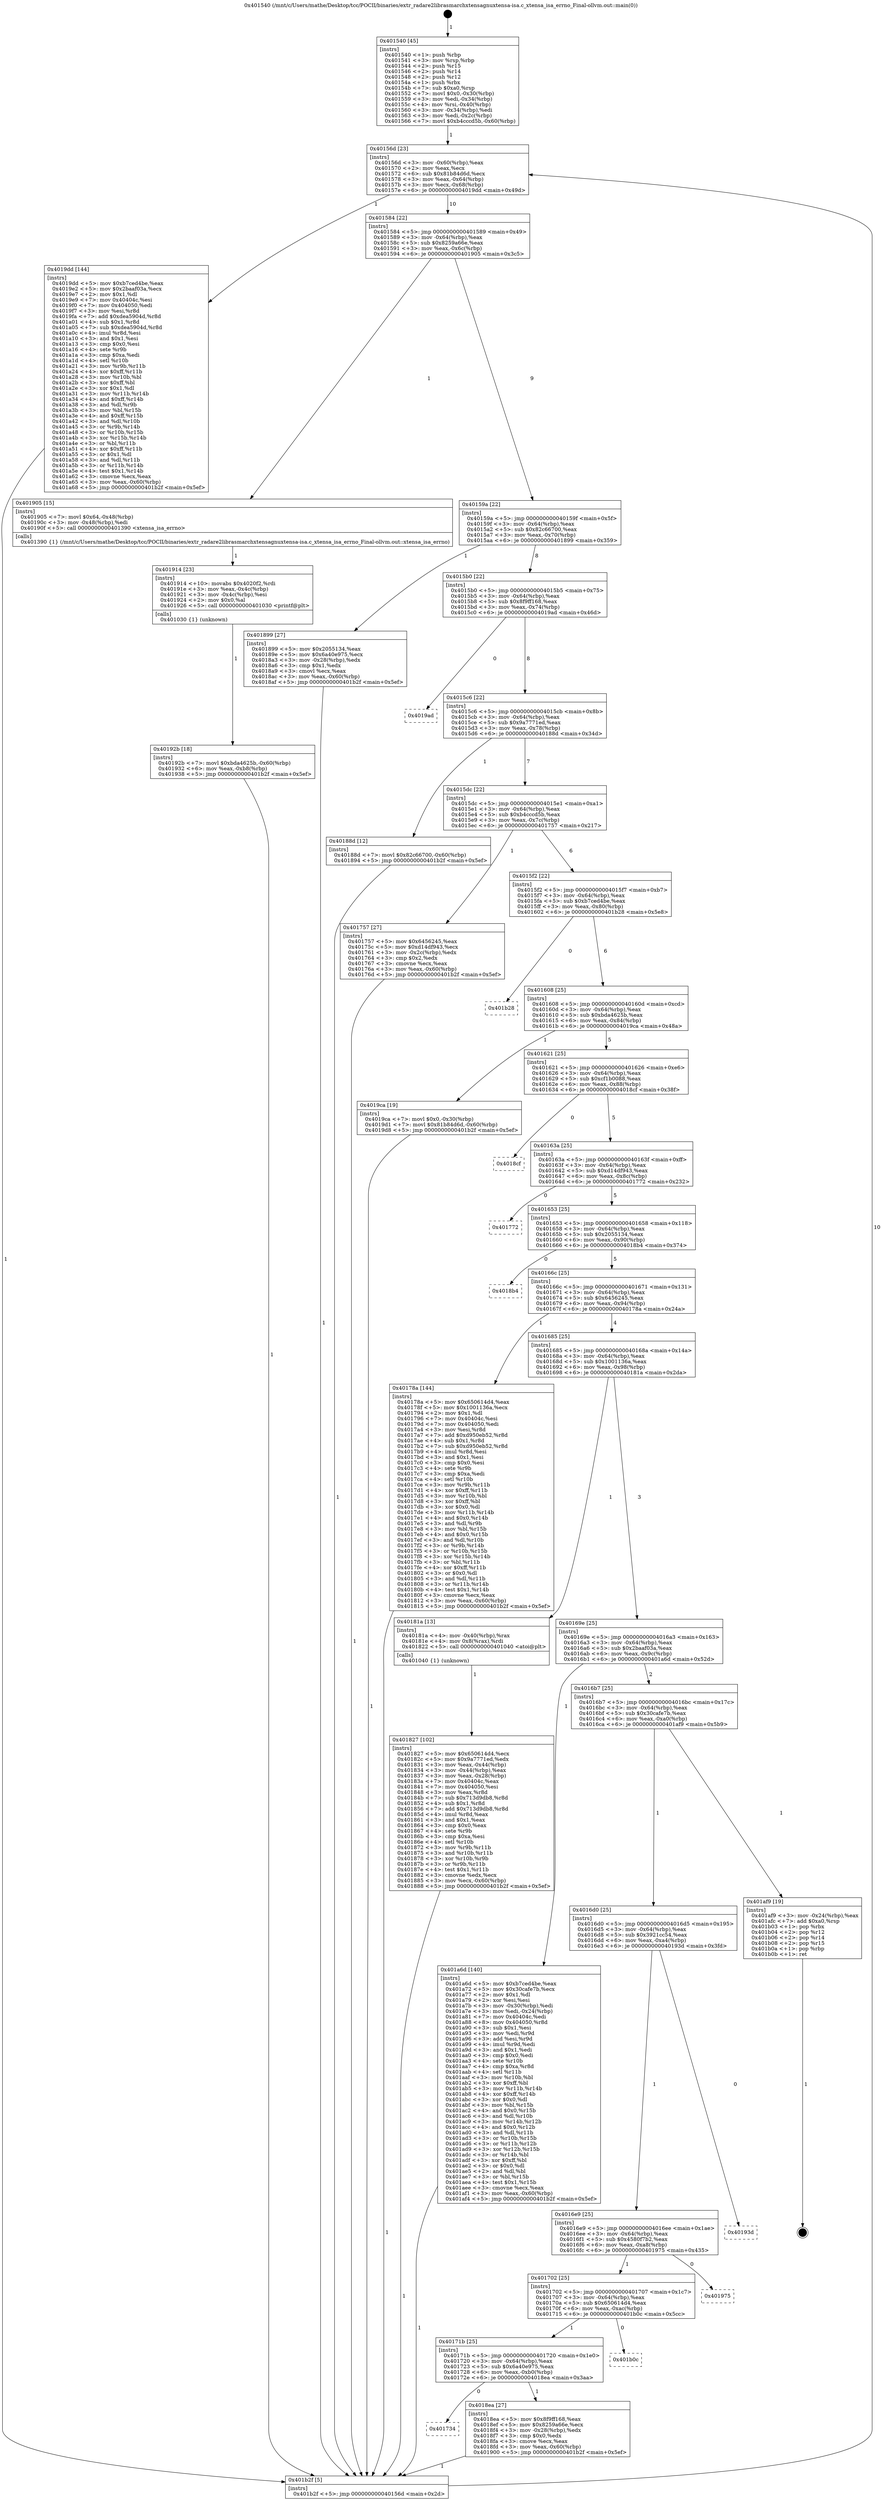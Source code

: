 digraph "0x401540" {
  label = "0x401540 (/mnt/c/Users/mathe/Desktop/tcc/POCII/binaries/extr_radare2librasmarchxtensagnuxtensa-isa.c_xtensa_isa_errno_Final-ollvm.out::main(0))"
  labelloc = "t"
  node[shape=record]

  Entry [label="",width=0.3,height=0.3,shape=circle,fillcolor=black,style=filled]
  "0x40156d" [label="{
     0x40156d [23]\l
     | [instrs]\l
     &nbsp;&nbsp;0x40156d \<+3\>: mov -0x60(%rbp),%eax\l
     &nbsp;&nbsp;0x401570 \<+2\>: mov %eax,%ecx\l
     &nbsp;&nbsp;0x401572 \<+6\>: sub $0x81b84d6d,%ecx\l
     &nbsp;&nbsp;0x401578 \<+3\>: mov %eax,-0x64(%rbp)\l
     &nbsp;&nbsp;0x40157b \<+3\>: mov %ecx,-0x68(%rbp)\l
     &nbsp;&nbsp;0x40157e \<+6\>: je 00000000004019dd \<main+0x49d\>\l
  }"]
  "0x4019dd" [label="{
     0x4019dd [144]\l
     | [instrs]\l
     &nbsp;&nbsp;0x4019dd \<+5\>: mov $0xb7ced4be,%eax\l
     &nbsp;&nbsp;0x4019e2 \<+5\>: mov $0x2baaf03a,%ecx\l
     &nbsp;&nbsp;0x4019e7 \<+2\>: mov $0x1,%dl\l
     &nbsp;&nbsp;0x4019e9 \<+7\>: mov 0x40404c,%esi\l
     &nbsp;&nbsp;0x4019f0 \<+7\>: mov 0x404050,%edi\l
     &nbsp;&nbsp;0x4019f7 \<+3\>: mov %esi,%r8d\l
     &nbsp;&nbsp;0x4019fa \<+7\>: add $0xdea5904d,%r8d\l
     &nbsp;&nbsp;0x401a01 \<+4\>: sub $0x1,%r8d\l
     &nbsp;&nbsp;0x401a05 \<+7\>: sub $0xdea5904d,%r8d\l
     &nbsp;&nbsp;0x401a0c \<+4\>: imul %r8d,%esi\l
     &nbsp;&nbsp;0x401a10 \<+3\>: and $0x1,%esi\l
     &nbsp;&nbsp;0x401a13 \<+3\>: cmp $0x0,%esi\l
     &nbsp;&nbsp;0x401a16 \<+4\>: sete %r9b\l
     &nbsp;&nbsp;0x401a1a \<+3\>: cmp $0xa,%edi\l
     &nbsp;&nbsp;0x401a1d \<+4\>: setl %r10b\l
     &nbsp;&nbsp;0x401a21 \<+3\>: mov %r9b,%r11b\l
     &nbsp;&nbsp;0x401a24 \<+4\>: xor $0xff,%r11b\l
     &nbsp;&nbsp;0x401a28 \<+3\>: mov %r10b,%bl\l
     &nbsp;&nbsp;0x401a2b \<+3\>: xor $0xff,%bl\l
     &nbsp;&nbsp;0x401a2e \<+3\>: xor $0x1,%dl\l
     &nbsp;&nbsp;0x401a31 \<+3\>: mov %r11b,%r14b\l
     &nbsp;&nbsp;0x401a34 \<+4\>: and $0xff,%r14b\l
     &nbsp;&nbsp;0x401a38 \<+3\>: and %dl,%r9b\l
     &nbsp;&nbsp;0x401a3b \<+3\>: mov %bl,%r15b\l
     &nbsp;&nbsp;0x401a3e \<+4\>: and $0xff,%r15b\l
     &nbsp;&nbsp;0x401a42 \<+3\>: and %dl,%r10b\l
     &nbsp;&nbsp;0x401a45 \<+3\>: or %r9b,%r14b\l
     &nbsp;&nbsp;0x401a48 \<+3\>: or %r10b,%r15b\l
     &nbsp;&nbsp;0x401a4b \<+3\>: xor %r15b,%r14b\l
     &nbsp;&nbsp;0x401a4e \<+3\>: or %bl,%r11b\l
     &nbsp;&nbsp;0x401a51 \<+4\>: xor $0xff,%r11b\l
     &nbsp;&nbsp;0x401a55 \<+3\>: or $0x1,%dl\l
     &nbsp;&nbsp;0x401a58 \<+3\>: and %dl,%r11b\l
     &nbsp;&nbsp;0x401a5b \<+3\>: or %r11b,%r14b\l
     &nbsp;&nbsp;0x401a5e \<+4\>: test $0x1,%r14b\l
     &nbsp;&nbsp;0x401a62 \<+3\>: cmovne %ecx,%eax\l
     &nbsp;&nbsp;0x401a65 \<+3\>: mov %eax,-0x60(%rbp)\l
     &nbsp;&nbsp;0x401a68 \<+5\>: jmp 0000000000401b2f \<main+0x5ef\>\l
  }"]
  "0x401584" [label="{
     0x401584 [22]\l
     | [instrs]\l
     &nbsp;&nbsp;0x401584 \<+5\>: jmp 0000000000401589 \<main+0x49\>\l
     &nbsp;&nbsp;0x401589 \<+3\>: mov -0x64(%rbp),%eax\l
     &nbsp;&nbsp;0x40158c \<+5\>: sub $0x8259a66e,%eax\l
     &nbsp;&nbsp;0x401591 \<+3\>: mov %eax,-0x6c(%rbp)\l
     &nbsp;&nbsp;0x401594 \<+6\>: je 0000000000401905 \<main+0x3c5\>\l
  }"]
  Exit [label="",width=0.3,height=0.3,shape=circle,fillcolor=black,style=filled,peripheries=2]
  "0x401905" [label="{
     0x401905 [15]\l
     | [instrs]\l
     &nbsp;&nbsp;0x401905 \<+7\>: movl $0x64,-0x48(%rbp)\l
     &nbsp;&nbsp;0x40190c \<+3\>: mov -0x48(%rbp),%edi\l
     &nbsp;&nbsp;0x40190f \<+5\>: call 0000000000401390 \<xtensa_isa_errno\>\l
     | [calls]\l
     &nbsp;&nbsp;0x401390 \{1\} (/mnt/c/Users/mathe/Desktop/tcc/POCII/binaries/extr_radare2librasmarchxtensagnuxtensa-isa.c_xtensa_isa_errno_Final-ollvm.out::xtensa_isa_errno)\l
  }"]
  "0x40159a" [label="{
     0x40159a [22]\l
     | [instrs]\l
     &nbsp;&nbsp;0x40159a \<+5\>: jmp 000000000040159f \<main+0x5f\>\l
     &nbsp;&nbsp;0x40159f \<+3\>: mov -0x64(%rbp),%eax\l
     &nbsp;&nbsp;0x4015a2 \<+5\>: sub $0x82c66700,%eax\l
     &nbsp;&nbsp;0x4015a7 \<+3\>: mov %eax,-0x70(%rbp)\l
     &nbsp;&nbsp;0x4015aa \<+6\>: je 0000000000401899 \<main+0x359\>\l
  }"]
  "0x40192b" [label="{
     0x40192b [18]\l
     | [instrs]\l
     &nbsp;&nbsp;0x40192b \<+7\>: movl $0xbda4625b,-0x60(%rbp)\l
     &nbsp;&nbsp;0x401932 \<+6\>: mov %eax,-0xb8(%rbp)\l
     &nbsp;&nbsp;0x401938 \<+5\>: jmp 0000000000401b2f \<main+0x5ef\>\l
  }"]
  "0x401899" [label="{
     0x401899 [27]\l
     | [instrs]\l
     &nbsp;&nbsp;0x401899 \<+5\>: mov $0x2055134,%eax\l
     &nbsp;&nbsp;0x40189e \<+5\>: mov $0x6a40e975,%ecx\l
     &nbsp;&nbsp;0x4018a3 \<+3\>: mov -0x28(%rbp),%edx\l
     &nbsp;&nbsp;0x4018a6 \<+3\>: cmp $0x1,%edx\l
     &nbsp;&nbsp;0x4018a9 \<+3\>: cmovl %ecx,%eax\l
     &nbsp;&nbsp;0x4018ac \<+3\>: mov %eax,-0x60(%rbp)\l
     &nbsp;&nbsp;0x4018af \<+5\>: jmp 0000000000401b2f \<main+0x5ef\>\l
  }"]
  "0x4015b0" [label="{
     0x4015b0 [22]\l
     | [instrs]\l
     &nbsp;&nbsp;0x4015b0 \<+5\>: jmp 00000000004015b5 \<main+0x75\>\l
     &nbsp;&nbsp;0x4015b5 \<+3\>: mov -0x64(%rbp),%eax\l
     &nbsp;&nbsp;0x4015b8 \<+5\>: sub $0x8f9ff168,%eax\l
     &nbsp;&nbsp;0x4015bd \<+3\>: mov %eax,-0x74(%rbp)\l
     &nbsp;&nbsp;0x4015c0 \<+6\>: je 00000000004019ad \<main+0x46d\>\l
  }"]
  "0x401914" [label="{
     0x401914 [23]\l
     | [instrs]\l
     &nbsp;&nbsp;0x401914 \<+10\>: movabs $0x4020f2,%rdi\l
     &nbsp;&nbsp;0x40191e \<+3\>: mov %eax,-0x4c(%rbp)\l
     &nbsp;&nbsp;0x401921 \<+3\>: mov -0x4c(%rbp),%esi\l
     &nbsp;&nbsp;0x401924 \<+2\>: mov $0x0,%al\l
     &nbsp;&nbsp;0x401926 \<+5\>: call 0000000000401030 \<printf@plt\>\l
     | [calls]\l
     &nbsp;&nbsp;0x401030 \{1\} (unknown)\l
  }"]
  "0x4019ad" [label="{
     0x4019ad\l
  }", style=dashed]
  "0x4015c6" [label="{
     0x4015c6 [22]\l
     | [instrs]\l
     &nbsp;&nbsp;0x4015c6 \<+5\>: jmp 00000000004015cb \<main+0x8b\>\l
     &nbsp;&nbsp;0x4015cb \<+3\>: mov -0x64(%rbp),%eax\l
     &nbsp;&nbsp;0x4015ce \<+5\>: sub $0x9a7771ed,%eax\l
     &nbsp;&nbsp;0x4015d3 \<+3\>: mov %eax,-0x78(%rbp)\l
     &nbsp;&nbsp;0x4015d6 \<+6\>: je 000000000040188d \<main+0x34d\>\l
  }"]
  "0x401734" [label="{
     0x401734\l
  }", style=dashed]
  "0x40188d" [label="{
     0x40188d [12]\l
     | [instrs]\l
     &nbsp;&nbsp;0x40188d \<+7\>: movl $0x82c66700,-0x60(%rbp)\l
     &nbsp;&nbsp;0x401894 \<+5\>: jmp 0000000000401b2f \<main+0x5ef\>\l
  }"]
  "0x4015dc" [label="{
     0x4015dc [22]\l
     | [instrs]\l
     &nbsp;&nbsp;0x4015dc \<+5\>: jmp 00000000004015e1 \<main+0xa1\>\l
     &nbsp;&nbsp;0x4015e1 \<+3\>: mov -0x64(%rbp),%eax\l
     &nbsp;&nbsp;0x4015e4 \<+5\>: sub $0xb4cccd5b,%eax\l
     &nbsp;&nbsp;0x4015e9 \<+3\>: mov %eax,-0x7c(%rbp)\l
     &nbsp;&nbsp;0x4015ec \<+6\>: je 0000000000401757 \<main+0x217\>\l
  }"]
  "0x4018ea" [label="{
     0x4018ea [27]\l
     | [instrs]\l
     &nbsp;&nbsp;0x4018ea \<+5\>: mov $0x8f9ff168,%eax\l
     &nbsp;&nbsp;0x4018ef \<+5\>: mov $0x8259a66e,%ecx\l
     &nbsp;&nbsp;0x4018f4 \<+3\>: mov -0x28(%rbp),%edx\l
     &nbsp;&nbsp;0x4018f7 \<+3\>: cmp $0x0,%edx\l
     &nbsp;&nbsp;0x4018fa \<+3\>: cmove %ecx,%eax\l
     &nbsp;&nbsp;0x4018fd \<+3\>: mov %eax,-0x60(%rbp)\l
     &nbsp;&nbsp;0x401900 \<+5\>: jmp 0000000000401b2f \<main+0x5ef\>\l
  }"]
  "0x401757" [label="{
     0x401757 [27]\l
     | [instrs]\l
     &nbsp;&nbsp;0x401757 \<+5\>: mov $0x6456245,%eax\l
     &nbsp;&nbsp;0x40175c \<+5\>: mov $0xd14df943,%ecx\l
     &nbsp;&nbsp;0x401761 \<+3\>: mov -0x2c(%rbp),%edx\l
     &nbsp;&nbsp;0x401764 \<+3\>: cmp $0x2,%edx\l
     &nbsp;&nbsp;0x401767 \<+3\>: cmovne %ecx,%eax\l
     &nbsp;&nbsp;0x40176a \<+3\>: mov %eax,-0x60(%rbp)\l
     &nbsp;&nbsp;0x40176d \<+5\>: jmp 0000000000401b2f \<main+0x5ef\>\l
  }"]
  "0x4015f2" [label="{
     0x4015f2 [22]\l
     | [instrs]\l
     &nbsp;&nbsp;0x4015f2 \<+5\>: jmp 00000000004015f7 \<main+0xb7\>\l
     &nbsp;&nbsp;0x4015f7 \<+3\>: mov -0x64(%rbp),%eax\l
     &nbsp;&nbsp;0x4015fa \<+5\>: sub $0xb7ced4be,%eax\l
     &nbsp;&nbsp;0x4015ff \<+3\>: mov %eax,-0x80(%rbp)\l
     &nbsp;&nbsp;0x401602 \<+6\>: je 0000000000401b28 \<main+0x5e8\>\l
  }"]
  "0x401b2f" [label="{
     0x401b2f [5]\l
     | [instrs]\l
     &nbsp;&nbsp;0x401b2f \<+5\>: jmp 000000000040156d \<main+0x2d\>\l
  }"]
  "0x401540" [label="{
     0x401540 [45]\l
     | [instrs]\l
     &nbsp;&nbsp;0x401540 \<+1\>: push %rbp\l
     &nbsp;&nbsp;0x401541 \<+3\>: mov %rsp,%rbp\l
     &nbsp;&nbsp;0x401544 \<+2\>: push %r15\l
     &nbsp;&nbsp;0x401546 \<+2\>: push %r14\l
     &nbsp;&nbsp;0x401548 \<+2\>: push %r12\l
     &nbsp;&nbsp;0x40154a \<+1\>: push %rbx\l
     &nbsp;&nbsp;0x40154b \<+7\>: sub $0xa0,%rsp\l
     &nbsp;&nbsp;0x401552 \<+7\>: movl $0x0,-0x30(%rbp)\l
     &nbsp;&nbsp;0x401559 \<+3\>: mov %edi,-0x34(%rbp)\l
     &nbsp;&nbsp;0x40155c \<+4\>: mov %rsi,-0x40(%rbp)\l
     &nbsp;&nbsp;0x401560 \<+3\>: mov -0x34(%rbp),%edi\l
     &nbsp;&nbsp;0x401563 \<+3\>: mov %edi,-0x2c(%rbp)\l
     &nbsp;&nbsp;0x401566 \<+7\>: movl $0xb4cccd5b,-0x60(%rbp)\l
  }"]
  "0x40171b" [label="{
     0x40171b [25]\l
     | [instrs]\l
     &nbsp;&nbsp;0x40171b \<+5\>: jmp 0000000000401720 \<main+0x1e0\>\l
     &nbsp;&nbsp;0x401720 \<+3\>: mov -0x64(%rbp),%eax\l
     &nbsp;&nbsp;0x401723 \<+5\>: sub $0x6a40e975,%eax\l
     &nbsp;&nbsp;0x401728 \<+6\>: mov %eax,-0xb0(%rbp)\l
     &nbsp;&nbsp;0x40172e \<+6\>: je 00000000004018ea \<main+0x3aa\>\l
  }"]
  "0x401b28" [label="{
     0x401b28\l
  }", style=dashed]
  "0x401608" [label="{
     0x401608 [25]\l
     | [instrs]\l
     &nbsp;&nbsp;0x401608 \<+5\>: jmp 000000000040160d \<main+0xcd\>\l
     &nbsp;&nbsp;0x40160d \<+3\>: mov -0x64(%rbp),%eax\l
     &nbsp;&nbsp;0x401610 \<+5\>: sub $0xbda4625b,%eax\l
     &nbsp;&nbsp;0x401615 \<+6\>: mov %eax,-0x84(%rbp)\l
     &nbsp;&nbsp;0x40161b \<+6\>: je 00000000004019ca \<main+0x48a\>\l
  }"]
  "0x401b0c" [label="{
     0x401b0c\l
  }", style=dashed]
  "0x4019ca" [label="{
     0x4019ca [19]\l
     | [instrs]\l
     &nbsp;&nbsp;0x4019ca \<+7\>: movl $0x0,-0x30(%rbp)\l
     &nbsp;&nbsp;0x4019d1 \<+7\>: movl $0x81b84d6d,-0x60(%rbp)\l
     &nbsp;&nbsp;0x4019d8 \<+5\>: jmp 0000000000401b2f \<main+0x5ef\>\l
  }"]
  "0x401621" [label="{
     0x401621 [25]\l
     | [instrs]\l
     &nbsp;&nbsp;0x401621 \<+5\>: jmp 0000000000401626 \<main+0xe6\>\l
     &nbsp;&nbsp;0x401626 \<+3\>: mov -0x64(%rbp),%eax\l
     &nbsp;&nbsp;0x401629 \<+5\>: sub $0xcf1b0088,%eax\l
     &nbsp;&nbsp;0x40162e \<+6\>: mov %eax,-0x88(%rbp)\l
     &nbsp;&nbsp;0x401634 \<+6\>: je 00000000004018cf \<main+0x38f\>\l
  }"]
  "0x401702" [label="{
     0x401702 [25]\l
     | [instrs]\l
     &nbsp;&nbsp;0x401702 \<+5\>: jmp 0000000000401707 \<main+0x1c7\>\l
     &nbsp;&nbsp;0x401707 \<+3\>: mov -0x64(%rbp),%eax\l
     &nbsp;&nbsp;0x40170a \<+5\>: sub $0x650614d4,%eax\l
     &nbsp;&nbsp;0x40170f \<+6\>: mov %eax,-0xac(%rbp)\l
     &nbsp;&nbsp;0x401715 \<+6\>: je 0000000000401b0c \<main+0x5cc\>\l
  }"]
  "0x4018cf" [label="{
     0x4018cf\l
  }", style=dashed]
  "0x40163a" [label="{
     0x40163a [25]\l
     | [instrs]\l
     &nbsp;&nbsp;0x40163a \<+5\>: jmp 000000000040163f \<main+0xff\>\l
     &nbsp;&nbsp;0x40163f \<+3\>: mov -0x64(%rbp),%eax\l
     &nbsp;&nbsp;0x401642 \<+5\>: sub $0xd14df943,%eax\l
     &nbsp;&nbsp;0x401647 \<+6\>: mov %eax,-0x8c(%rbp)\l
     &nbsp;&nbsp;0x40164d \<+6\>: je 0000000000401772 \<main+0x232\>\l
  }"]
  "0x401975" [label="{
     0x401975\l
  }", style=dashed]
  "0x401772" [label="{
     0x401772\l
  }", style=dashed]
  "0x401653" [label="{
     0x401653 [25]\l
     | [instrs]\l
     &nbsp;&nbsp;0x401653 \<+5\>: jmp 0000000000401658 \<main+0x118\>\l
     &nbsp;&nbsp;0x401658 \<+3\>: mov -0x64(%rbp),%eax\l
     &nbsp;&nbsp;0x40165b \<+5\>: sub $0x2055134,%eax\l
     &nbsp;&nbsp;0x401660 \<+6\>: mov %eax,-0x90(%rbp)\l
     &nbsp;&nbsp;0x401666 \<+6\>: je 00000000004018b4 \<main+0x374\>\l
  }"]
  "0x4016e9" [label="{
     0x4016e9 [25]\l
     | [instrs]\l
     &nbsp;&nbsp;0x4016e9 \<+5\>: jmp 00000000004016ee \<main+0x1ae\>\l
     &nbsp;&nbsp;0x4016ee \<+3\>: mov -0x64(%rbp),%eax\l
     &nbsp;&nbsp;0x4016f1 \<+5\>: sub $0x4580f7b2,%eax\l
     &nbsp;&nbsp;0x4016f6 \<+6\>: mov %eax,-0xa8(%rbp)\l
     &nbsp;&nbsp;0x4016fc \<+6\>: je 0000000000401975 \<main+0x435\>\l
  }"]
  "0x4018b4" [label="{
     0x4018b4\l
  }", style=dashed]
  "0x40166c" [label="{
     0x40166c [25]\l
     | [instrs]\l
     &nbsp;&nbsp;0x40166c \<+5\>: jmp 0000000000401671 \<main+0x131\>\l
     &nbsp;&nbsp;0x401671 \<+3\>: mov -0x64(%rbp),%eax\l
     &nbsp;&nbsp;0x401674 \<+5\>: sub $0x6456245,%eax\l
     &nbsp;&nbsp;0x401679 \<+6\>: mov %eax,-0x94(%rbp)\l
     &nbsp;&nbsp;0x40167f \<+6\>: je 000000000040178a \<main+0x24a\>\l
  }"]
  "0x40193d" [label="{
     0x40193d\l
  }", style=dashed]
  "0x40178a" [label="{
     0x40178a [144]\l
     | [instrs]\l
     &nbsp;&nbsp;0x40178a \<+5\>: mov $0x650614d4,%eax\l
     &nbsp;&nbsp;0x40178f \<+5\>: mov $0x1001136a,%ecx\l
     &nbsp;&nbsp;0x401794 \<+2\>: mov $0x1,%dl\l
     &nbsp;&nbsp;0x401796 \<+7\>: mov 0x40404c,%esi\l
     &nbsp;&nbsp;0x40179d \<+7\>: mov 0x404050,%edi\l
     &nbsp;&nbsp;0x4017a4 \<+3\>: mov %esi,%r8d\l
     &nbsp;&nbsp;0x4017a7 \<+7\>: add $0xd950eb52,%r8d\l
     &nbsp;&nbsp;0x4017ae \<+4\>: sub $0x1,%r8d\l
     &nbsp;&nbsp;0x4017b2 \<+7\>: sub $0xd950eb52,%r8d\l
     &nbsp;&nbsp;0x4017b9 \<+4\>: imul %r8d,%esi\l
     &nbsp;&nbsp;0x4017bd \<+3\>: and $0x1,%esi\l
     &nbsp;&nbsp;0x4017c0 \<+3\>: cmp $0x0,%esi\l
     &nbsp;&nbsp;0x4017c3 \<+4\>: sete %r9b\l
     &nbsp;&nbsp;0x4017c7 \<+3\>: cmp $0xa,%edi\l
     &nbsp;&nbsp;0x4017ca \<+4\>: setl %r10b\l
     &nbsp;&nbsp;0x4017ce \<+3\>: mov %r9b,%r11b\l
     &nbsp;&nbsp;0x4017d1 \<+4\>: xor $0xff,%r11b\l
     &nbsp;&nbsp;0x4017d5 \<+3\>: mov %r10b,%bl\l
     &nbsp;&nbsp;0x4017d8 \<+3\>: xor $0xff,%bl\l
     &nbsp;&nbsp;0x4017db \<+3\>: xor $0x0,%dl\l
     &nbsp;&nbsp;0x4017de \<+3\>: mov %r11b,%r14b\l
     &nbsp;&nbsp;0x4017e1 \<+4\>: and $0x0,%r14b\l
     &nbsp;&nbsp;0x4017e5 \<+3\>: and %dl,%r9b\l
     &nbsp;&nbsp;0x4017e8 \<+3\>: mov %bl,%r15b\l
     &nbsp;&nbsp;0x4017eb \<+4\>: and $0x0,%r15b\l
     &nbsp;&nbsp;0x4017ef \<+3\>: and %dl,%r10b\l
     &nbsp;&nbsp;0x4017f2 \<+3\>: or %r9b,%r14b\l
     &nbsp;&nbsp;0x4017f5 \<+3\>: or %r10b,%r15b\l
     &nbsp;&nbsp;0x4017f8 \<+3\>: xor %r15b,%r14b\l
     &nbsp;&nbsp;0x4017fb \<+3\>: or %bl,%r11b\l
     &nbsp;&nbsp;0x4017fe \<+4\>: xor $0xff,%r11b\l
     &nbsp;&nbsp;0x401802 \<+3\>: or $0x0,%dl\l
     &nbsp;&nbsp;0x401805 \<+3\>: and %dl,%r11b\l
     &nbsp;&nbsp;0x401808 \<+3\>: or %r11b,%r14b\l
     &nbsp;&nbsp;0x40180b \<+4\>: test $0x1,%r14b\l
     &nbsp;&nbsp;0x40180f \<+3\>: cmovne %ecx,%eax\l
     &nbsp;&nbsp;0x401812 \<+3\>: mov %eax,-0x60(%rbp)\l
     &nbsp;&nbsp;0x401815 \<+5\>: jmp 0000000000401b2f \<main+0x5ef\>\l
  }"]
  "0x401685" [label="{
     0x401685 [25]\l
     | [instrs]\l
     &nbsp;&nbsp;0x401685 \<+5\>: jmp 000000000040168a \<main+0x14a\>\l
     &nbsp;&nbsp;0x40168a \<+3\>: mov -0x64(%rbp),%eax\l
     &nbsp;&nbsp;0x40168d \<+5\>: sub $0x1001136a,%eax\l
     &nbsp;&nbsp;0x401692 \<+6\>: mov %eax,-0x98(%rbp)\l
     &nbsp;&nbsp;0x401698 \<+6\>: je 000000000040181a \<main+0x2da\>\l
  }"]
  "0x4016d0" [label="{
     0x4016d0 [25]\l
     | [instrs]\l
     &nbsp;&nbsp;0x4016d0 \<+5\>: jmp 00000000004016d5 \<main+0x195\>\l
     &nbsp;&nbsp;0x4016d5 \<+3\>: mov -0x64(%rbp),%eax\l
     &nbsp;&nbsp;0x4016d8 \<+5\>: sub $0x3921cc54,%eax\l
     &nbsp;&nbsp;0x4016dd \<+6\>: mov %eax,-0xa4(%rbp)\l
     &nbsp;&nbsp;0x4016e3 \<+6\>: je 000000000040193d \<main+0x3fd\>\l
  }"]
  "0x40181a" [label="{
     0x40181a [13]\l
     | [instrs]\l
     &nbsp;&nbsp;0x40181a \<+4\>: mov -0x40(%rbp),%rax\l
     &nbsp;&nbsp;0x40181e \<+4\>: mov 0x8(%rax),%rdi\l
     &nbsp;&nbsp;0x401822 \<+5\>: call 0000000000401040 \<atoi@plt\>\l
     | [calls]\l
     &nbsp;&nbsp;0x401040 \{1\} (unknown)\l
  }"]
  "0x40169e" [label="{
     0x40169e [25]\l
     | [instrs]\l
     &nbsp;&nbsp;0x40169e \<+5\>: jmp 00000000004016a3 \<main+0x163\>\l
     &nbsp;&nbsp;0x4016a3 \<+3\>: mov -0x64(%rbp),%eax\l
     &nbsp;&nbsp;0x4016a6 \<+5\>: sub $0x2baaf03a,%eax\l
     &nbsp;&nbsp;0x4016ab \<+6\>: mov %eax,-0x9c(%rbp)\l
     &nbsp;&nbsp;0x4016b1 \<+6\>: je 0000000000401a6d \<main+0x52d\>\l
  }"]
  "0x401827" [label="{
     0x401827 [102]\l
     | [instrs]\l
     &nbsp;&nbsp;0x401827 \<+5\>: mov $0x650614d4,%ecx\l
     &nbsp;&nbsp;0x40182c \<+5\>: mov $0x9a7771ed,%edx\l
     &nbsp;&nbsp;0x401831 \<+3\>: mov %eax,-0x44(%rbp)\l
     &nbsp;&nbsp;0x401834 \<+3\>: mov -0x44(%rbp),%eax\l
     &nbsp;&nbsp;0x401837 \<+3\>: mov %eax,-0x28(%rbp)\l
     &nbsp;&nbsp;0x40183a \<+7\>: mov 0x40404c,%eax\l
     &nbsp;&nbsp;0x401841 \<+7\>: mov 0x404050,%esi\l
     &nbsp;&nbsp;0x401848 \<+3\>: mov %eax,%r8d\l
     &nbsp;&nbsp;0x40184b \<+7\>: sub $0x713d9db8,%r8d\l
     &nbsp;&nbsp;0x401852 \<+4\>: sub $0x1,%r8d\l
     &nbsp;&nbsp;0x401856 \<+7\>: add $0x713d9db8,%r8d\l
     &nbsp;&nbsp;0x40185d \<+4\>: imul %r8d,%eax\l
     &nbsp;&nbsp;0x401861 \<+3\>: and $0x1,%eax\l
     &nbsp;&nbsp;0x401864 \<+3\>: cmp $0x0,%eax\l
     &nbsp;&nbsp;0x401867 \<+4\>: sete %r9b\l
     &nbsp;&nbsp;0x40186b \<+3\>: cmp $0xa,%esi\l
     &nbsp;&nbsp;0x40186e \<+4\>: setl %r10b\l
     &nbsp;&nbsp;0x401872 \<+3\>: mov %r9b,%r11b\l
     &nbsp;&nbsp;0x401875 \<+3\>: and %r10b,%r11b\l
     &nbsp;&nbsp;0x401878 \<+3\>: xor %r10b,%r9b\l
     &nbsp;&nbsp;0x40187b \<+3\>: or %r9b,%r11b\l
     &nbsp;&nbsp;0x40187e \<+4\>: test $0x1,%r11b\l
     &nbsp;&nbsp;0x401882 \<+3\>: cmovne %edx,%ecx\l
     &nbsp;&nbsp;0x401885 \<+3\>: mov %ecx,-0x60(%rbp)\l
     &nbsp;&nbsp;0x401888 \<+5\>: jmp 0000000000401b2f \<main+0x5ef\>\l
  }"]
  "0x401af9" [label="{
     0x401af9 [19]\l
     | [instrs]\l
     &nbsp;&nbsp;0x401af9 \<+3\>: mov -0x24(%rbp),%eax\l
     &nbsp;&nbsp;0x401afc \<+7\>: add $0xa0,%rsp\l
     &nbsp;&nbsp;0x401b03 \<+1\>: pop %rbx\l
     &nbsp;&nbsp;0x401b04 \<+2\>: pop %r12\l
     &nbsp;&nbsp;0x401b06 \<+2\>: pop %r14\l
     &nbsp;&nbsp;0x401b08 \<+2\>: pop %r15\l
     &nbsp;&nbsp;0x401b0a \<+1\>: pop %rbp\l
     &nbsp;&nbsp;0x401b0b \<+1\>: ret\l
  }"]
  "0x401a6d" [label="{
     0x401a6d [140]\l
     | [instrs]\l
     &nbsp;&nbsp;0x401a6d \<+5\>: mov $0xb7ced4be,%eax\l
     &nbsp;&nbsp;0x401a72 \<+5\>: mov $0x30cafe7b,%ecx\l
     &nbsp;&nbsp;0x401a77 \<+2\>: mov $0x1,%dl\l
     &nbsp;&nbsp;0x401a79 \<+2\>: xor %esi,%esi\l
     &nbsp;&nbsp;0x401a7b \<+3\>: mov -0x30(%rbp),%edi\l
     &nbsp;&nbsp;0x401a7e \<+3\>: mov %edi,-0x24(%rbp)\l
     &nbsp;&nbsp;0x401a81 \<+7\>: mov 0x40404c,%edi\l
     &nbsp;&nbsp;0x401a88 \<+8\>: mov 0x404050,%r8d\l
     &nbsp;&nbsp;0x401a90 \<+3\>: sub $0x1,%esi\l
     &nbsp;&nbsp;0x401a93 \<+3\>: mov %edi,%r9d\l
     &nbsp;&nbsp;0x401a96 \<+3\>: add %esi,%r9d\l
     &nbsp;&nbsp;0x401a99 \<+4\>: imul %r9d,%edi\l
     &nbsp;&nbsp;0x401a9d \<+3\>: and $0x1,%edi\l
     &nbsp;&nbsp;0x401aa0 \<+3\>: cmp $0x0,%edi\l
     &nbsp;&nbsp;0x401aa3 \<+4\>: sete %r10b\l
     &nbsp;&nbsp;0x401aa7 \<+4\>: cmp $0xa,%r8d\l
     &nbsp;&nbsp;0x401aab \<+4\>: setl %r11b\l
     &nbsp;&nbsp;0x401aaf \<+3\>: mov %r10b,%bl\l
     &nbsp;&nbsp;0x401ab2 \<+3\>: xor $0xff,%bl\l
     &nbsp;&nbsp;0x401ab5 \<+3\>: mov %r11b,%r14b\l
     &nbsp;&nbsp;0x401ab8 \<+4\>: xor $0xff,%r14b\l
     &nbsp;&nbsp;0x401abc \<+3\>: xor $0x0,%dl\l
     &nbsp;&nbsp;0x401abf \<+3\>: mov %bl,%r15b\l
     &nbsp;&nbsp;0x401ac2 \<+4\>: and $0x0,%r15b\l
     &nbsp;&nbsp;0x401ac6 \<+3\>: and %dl,%r10b\l
     &nbsp;&nbsp;0x401ac9 \<+3\>: mov %r14b,%r12b\l
     &nbsp;&nbsp;0x401acc \<+4\>: and $0x0,%r12b\l
     &nbsp;&nbsp;0x401ad0 \<+3\>: and %dl,%r11b\l
     &nbsp;&nbsp;0x401ad3 \<+3\>: or %r10b,%r15b\l
     &nbsp;&nbsp;0x401ad6 \<+3\>: or %r11b,%r12b\l
     &nbsp;&nbsp;0x401ad9 \<+3\>: xor %r12b,%r15b\l
     &nbsp;&nbsp;0x401adc \<+3\>: or %r14b,%bl\l
     &nbsp;&nbsp;0x401adf \<+3\>: xor $0xff,%bl\l
     &nbsp;&nbsp;0x401ae2 \<+3\>: or $0x0,%dl\l
     &nbsp;&nbsp;0x401ae5 \<+2\>: and %dl,%bl\l
     &nbsp;&nbsp;0x401ae7 \<+3\>: or %bl,%r15b\l
     &nbsp;&nbsp;0x401aea \<+4\>: test $0x1,%r15b\l
     &nbsp;&nbsp;0x401aee \<+3\>: cmovne %ecx,%eax\l
     &nbsp;&nbsp;0x401af1 \<+3\>: mov %eax,-0x60(%rbp)\l
     &nbsp;&nbsp;0x401af4 \<+5\>: jmp 0000000000401b2f \<main+0x5ef\>\l
  }"]
  "0x4016b7" [label="{
     0x4016b7 [25]\l
     | [instrs]\l
     &nbsp;&nbsp;0x4016b7 \<+5\>: jmp 00000000004016bc \<main+0x17c\>\l
     &nbsp;&nbsp;0x4016bc \<+3\>: mov -0x64(%rbp),%eax\l
     &nbsp;&nbsp;0x4016bf \<+5\>: sub $0x30cafe7b,%eax\l
     &nbsp;&nbsp;0x4016c4 \<+6\>: mov %eax,-0xa0(%rbp)\l
     &nbsp;&nbsp;0x4016ca \<+6\>: je 0000000000401af9 \<main+0x5b9\>\l
  }"]
  Entry -> "0x401540" [label=" 1"]
  "0x40156d" -> "0x4019dd" [label=" 1"]
  "0x40156d" -> "0x401584" [label=" 10"]
  "0x401af9" -> Exit [label=" 1"]
  "0x401584" -> "0x401905" [label=" 1"]
  "0x401584" -> "0x40159a" [label=" 9"]
  "0x401a6d" -> "0x401b2f" [label=" 1"]
  "0x40159a" -> "0x401899" [label=" 1"]
  "0x40159a" -> "0x4015b0" [label=" 8"]
  "0x4019dd" -> "0x401b2f" [label=" 1"]
  "0x4015b0" -> "0x4019ad" [label=" 0"]
  "0x4015b0" -> "0x4015c6" [label=" 8"]
  "0x4019ca" -> "0x401b2f" [label=" 1"]
  "0x4015c6" -> "0x40188d" [label=" 1"]
  "0x4015c6" -> "0x4015dc" [label=" 7"]
  "0x40192b" -> "0x401b2f" [label=" 1"]
  "0x4015dc" -> "0x401757" [label=" 1"]
  "0x4015dc" -> "0x4015f2" [label=" 6"]
  "0x401757" -> "0x401b2f" [label=" 1"]
  "0x401540" -> "0x40156d" [label=" 1"]
  "0x401b2f" -> "0x40156d" [label=" 10"]
  "0x401914" -> "0x40192b" [label=" 1"]
  "0x4015f2" -> "0x401b28" [label=" 0"]
  "0x4015f2" -> "0x401608" [label=" 6"]
  "0x4018ea" -> "0x401b2f" [label=" 1"]
  "0x401608" -> "0x4019ca" [label=" 1"]
  "0x401608" -> "0x401621" [label=" 5"]
  "0x40171b" -> "0x401734" [label=" 0"]
  "0x401621" -> "0x4018cf" [label=" 0"]
  "0x401621" -> "0x40163a" [label=" 5"]
  "0x401905" -> "0x401914" [label=" 1"]
  "0x40163a" -> "0x401772" [label=" 0"]
  "0x40163a" -> "0x401653" [label=" 5"]
  "0x401702" -> "0x40171b" [label=" 1"]
  "0x401653" -> "0x4018b4" [label=" 0"]
  "0x401653" -> "0x40166c" [label=" 5"]
  "0x40171b" -> "0x4018ea" [label=" 1"]
  "0x40166c" -> "0x40178a" [label=" 1"]
  "0x40166c" -> "0x401685" [label=" 4"]
  "0x40178a" -> "0x401b2f" [label=" 1"]
  "0x4016e9" -> "0x401702" [label=" 1"]
  "0x401685" -> "0x40181a" [label=" 1"]
  "0x401685" -> "0x40169e" [label=" 3"]
  "0x40181a" -> "0x401827" [label=" 1"]
  "0x401827" -> "0x401b2f" [label=" 1"]
  "0x40188d" -> "0x401b2f" [label=" 1"]
  "0x401899" -> "0x401b2f" [label=" 1"]
  "0x401702" -> "0x401b0c" [label=" 0"]
  "0x40169e" -> "0x401a6d" [label=" 1"]
  "0x40169e" -> "0x4016b7" [label=" 2"]
  "0x4016d0" -> "0x4016e9" [label=" 1"]
  "0x4016b7" -> "0x401af9" [label=" 1"]
  "0x4016b7" -> "0x4016d0" [label=" 1"]
  "0x4016e9" -> "0x401975" [label=" 0"]
  "0x4016d0" -> "0x40193d" [label=" 0"]
}
